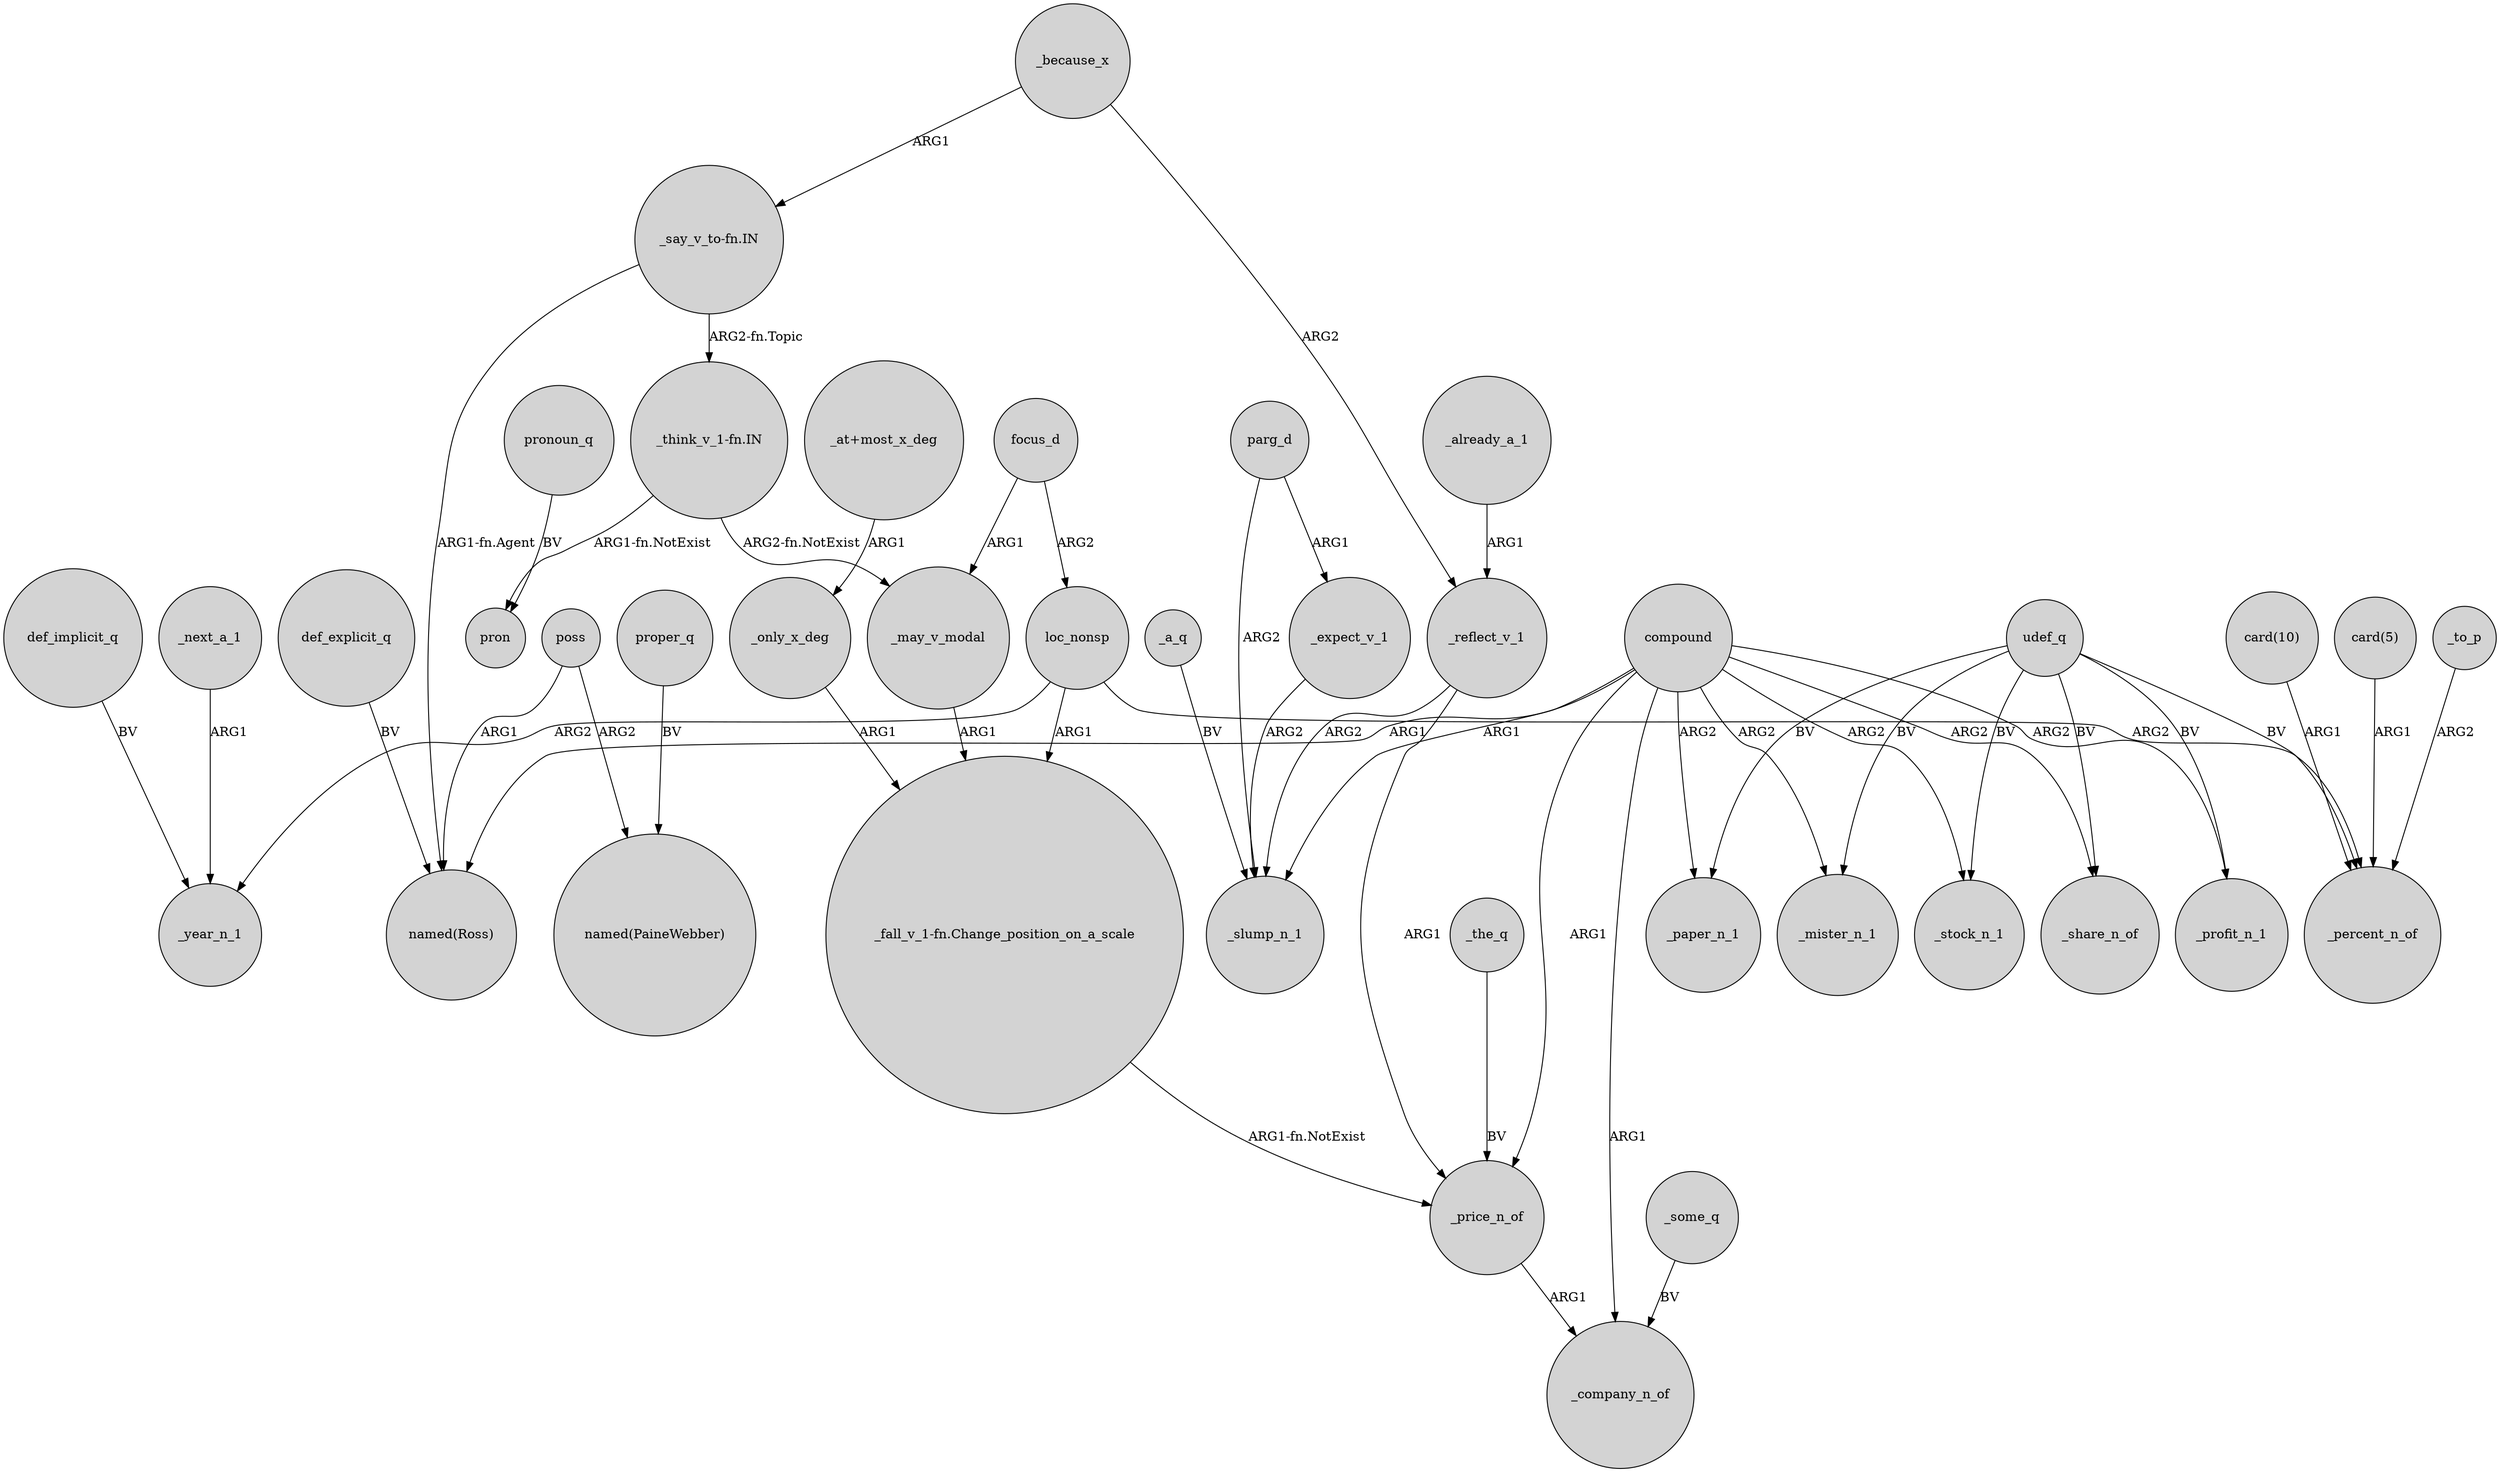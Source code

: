 digraph {
	node [shape=circle style=filled]
	focus_d -> loc_nonsp [label=ARG2]
	compound -> _slump_n_1 [label=ARG1]
	poss -> "named(Ross)" [label=ARG1]
	def_implicit_q -> _year_n_1 [label=BV]
	"_fall_v_1-fn.Change_position_on_a_scale" -> _price_n_of [label="ARG1-fn.NotExist"]
	"_think_v_1-fn.IN" -> pron [label="ARG1-fn.NotExist"]
	_reflect_v_1 -> _slump_n_1 [label=ARG2]
	compound -> _mister_n_1 [label=ARG2]
	_price_n_of -> _company_n_of [label=ARG1]
	parg_d -> _slump_n_1 [label=ARG2]
	_already_a_1 -> _reflect_v_1 [label=ARG1]
	udef_q -> _mister_n_1 [label=BV]
	loc_nonsp -> "_fall_v_1-fn.Change_position_on_a_scale" [label=ARG1]
	_expect_v_1 -> _slump_n_1 [label=ARG2]
	focus_d -> _may_v_modal [label=ARG1]
	_the_q -> _price_n_of [label=BV]
	parg_d -> _expect_v_1 [label=ARG1]
	"_say_v_to-fn.IN" -> "_think_v_1-fn.IN" [label="ARG2-fn.Topic"]
	compound -> _share_n_of [label=ARG2]
	_only_x_deg -> "_fall_v_1-fn.Change_position_on_a_scale" [label=ARG1]
	"_think_v_1-fn.IN" -> _may_v_modal [label="ARG2-fn.NotExist"]
	compound -> _stock_n_1 [label=ARG2]
	compound -> "named(Ross)" [label=ARG1]
	compound -> _company_n_of [label=ARG1]
	pronoun_q -> pron [label=BV]
	"card(10)" -> _percent_n_of [label=ARG1]
	udef_q -> _stock_n_1 [label=BV]
	loc_nonsp -> _percent_n_of [label=ARG2]
	_next_a_1 -> _year_n_1 [label=ARG1]
	compound -> _paper_n_1 [label=ARG2]
	proper_q -> "named(PaineWebber)" [label=BV]
	loc_nonsp -> _year_n_1 [label=ARG2]
	_reflect_v_1 -> _price_n_of [label=ARG1]
	"card(5)" -> _percent_n_of [label=ARG1]
	udef_q -> _share_n_of [label=BV]
	_may_v_modal -> "_fall_v_1-fn.Change_position_on_a_scale" [label=ARG1]
	compound -> _profit_n_1 [label=ARG2]
	"_at+most_x_deg" -> _only_x_deg [label=ARG1]
	_because_x -> _reflect_v_1 [label=ARG2]
	udef_q -> _paper_n_1 [label=BV]
	def_explicit_q -> "named(Ross)" [label=BV]
	_to_p -> _percent_n_of [label=ARG2]
	udef_q -> _profit_n_1 [label=BV]
	_some_q -> _company_n_of [label=BV]
	udef_q -> _percent_n_of [label=BV]
	_a_q -> _slump_n_1 [label=BV]
	compound -> _price_n_of [label=ARG1]
	_because_x -> "_say_v_to-fn.IN" [label=ARG1]
	"_say_v_to-fn.IN" -> "named(Ross)" [label="ARG1-fn.Agent"]
	poss -> "named(PaineWebber)" [label=ARG2]
}
